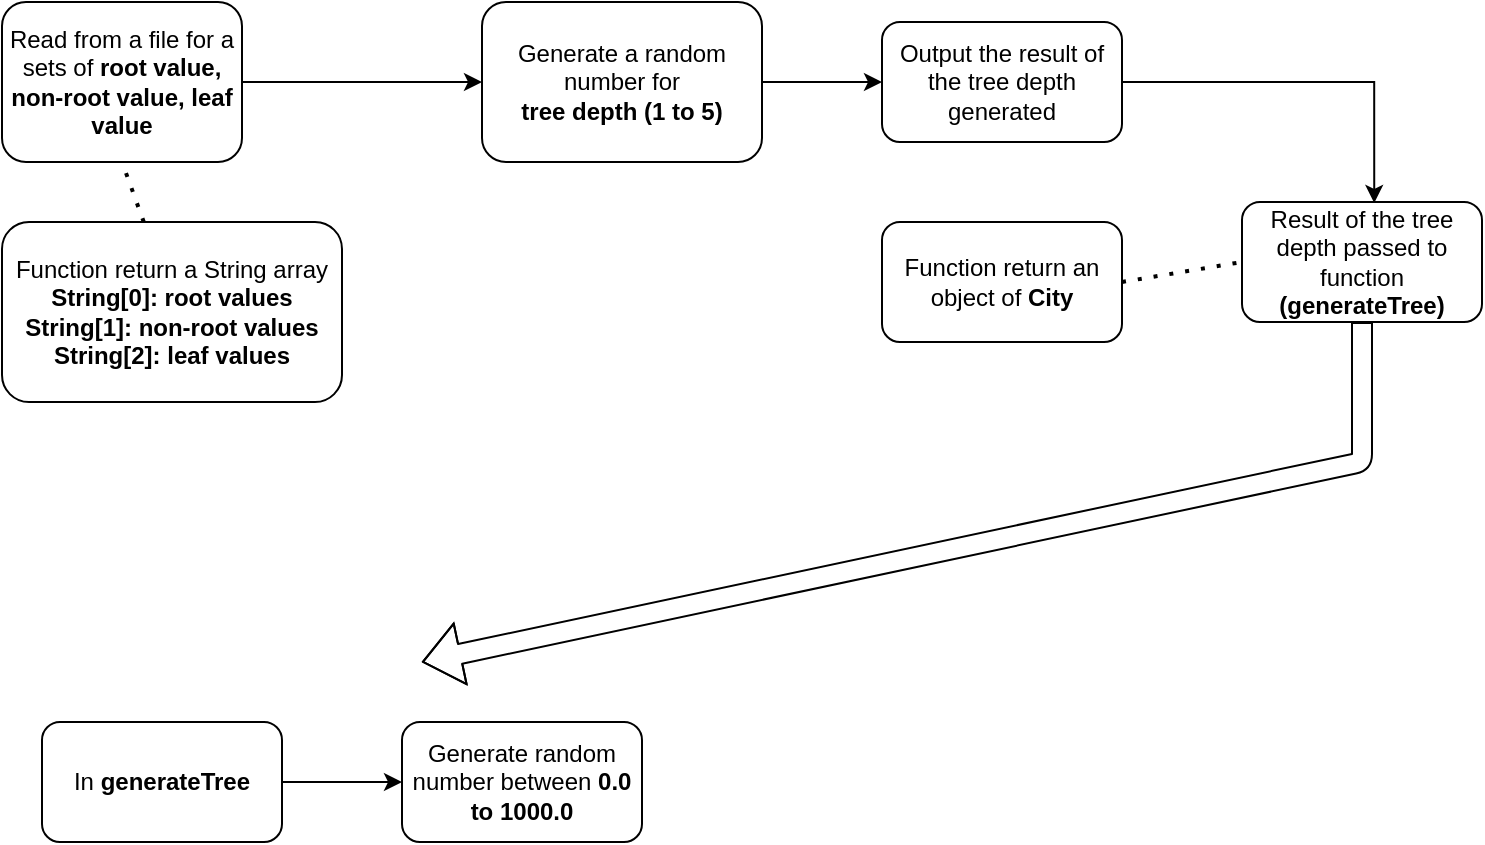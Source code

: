 <mxfile version="14.4.3" type="device"><diagram name="Page-1" id="b5b7bab2-c9e2-2cf4-8b2a-24fd1a2a6d21"><mxGraphModel dx="918" dy="597" grid="1" gridSize="10" guides="1" tooltips="1" connect="1" arrows="1" fold="1" page="1" pageScale="1" pageWidth="827" pageHeight="1169" background="#ffffff" math="0" shadow="0"><root><mxCell id="0"/><mxCell id="1" parent="0"/><mxCell id="hJt8icF7EgSXs84w16nF-67" style="edgeStyle=orthogonalEdgeStyle;rounded=0;orthogonalLoop=1;jettySize=auto;html=1;entryX=0;entryY=0.5;entryDx=0;entryDy=0;" edge="1" parent="1" source="hJt8icF7EgSXs84w16nF-56" target="hJt8icF7EgSXs84w16nF-66"><mxGeometry relative="1" as="geometry"/></mxCell><mxCell id="hJt8icF7EgSXs84w16nF-56" value="Generate a random number for &lt;br&gt;&lt;b&gt;tree depth (1 to 5)&lt;/b&gt;" style="rounded=1;whiteSpace=wrap;html=1;" vertex="1" parent="1"><mxGeometry x="280" y="80" width="140" height="80" as="geometry"/></mxCell><mxCell id="hJt8icF7EgSXs84w16nF-61" style="edgeStyle=orthogonalEdgeStyle;rounded=0;orthogonalLoop=1;jettySize=auto;html=1;" edge="1" parent="1" source="hJt8icF7EgSXs84w16nF-57" target="hJt8icF7EgSXs84w16nF-56"><mxGeometry relative="1" as="geometry"/></mxCell><mxCell id="hJt8icF7EgSXs84w16nF-57" value="Read from a file for a sets of &lt;b&gt;root value, non-root value, leaf value&lt;/b&gt;" style="rounded=1;whiteSpace=wrap;html=1;" vertex="1" parent="1"><mxGeometry x="40" y="80" width="120" height="80" as="geometry"/></mxCell><mxCell id="hJt8icF7EgSXs84w16nF-59" value="Function return a String array&lt;br&gt;&lt;b&gt;String[0]: root values&lt;br&gt;String[1]: non-root values&lt;br&gt;String[2]: leaf values&lt;/b&gt;" style="rounded=1;whiteSpace=wrap;html=1;" vertex="1" parent="1"><mxGeometry x="40" y="190" width="170" height="90" as="geometry"/></mxCell><mxCell id="hJt8icF7EgSXs84w16nF-60" value="" style="endArrow=none;dashed=1;html=1;dashPattern=1 3;strokeWidth=2;entryX=0.5;entryY=1;entryDx=0;entryDy=0;exitX=0.417;exitY=0;exitDx=0;exitDy=0;exitPerimeter=0;" edge="1" parent="1" source="hJt8icF7EgSXs84w16nF-59" target="hJt8icF7EgSXs84w16nF-57"><mxGeometry width="50" height="50" relative="1" as="geometry"><mxPoint x="390" y="190" as="sourcePoint"/><mxPoint x="440" y="140" as="targetPoint"/><Array as="points"/></mxGeometry></mxCell><mxCell id="hJt8icF7EgSXs84w16nF-69" style="edgeStyle=orthogonalEdgeStyle;rounded=0;orthogonalLoop=1;jettySize=auto;html=1;entryX=0.551;entryY=0.008;entryDx=0;entryDy=0;entryPerimeter=0;" edge="1" parent="1" source="hJt8icF7EgSXs84w16nF-66" target="hJt8icF7EgSXs84w16nF-68"><mxGeometry relative="1" as="geometry"/></mxCell><mxCell id="hJt8icF7EgSXs84w16nF-66" value="Output the result of the tree depth generated" style="rounded=1;whiteSpace=wrap;html=1;" vertex="1" parent="1"><mxGeometry x="480" y="90" width="120" height="60" as="geometry"/></mxCell><mxCell id="hJt8icF7EgSXs84w16nF-68" value="Result of the tree depth passed to function &lt;b&gt;(generateTree)&lt;/b&gt;" style="rounded=1;whiteSpace=wrap;html=1;" vertex="1" parent="1"><mxGeometry x="660" y="180" width="120" height="60" as="geometry"/></mxCell><mxCell id="hJt8icF7EgSXs84w16nF-76" style="edgeStyle=orthogonalEdgeStyle;rounded=0;orthogonalLoop=1;jettySize=auto;html=1;" edge="1" parent="1" source="hJt8icF7EgSXs84w16nF-70" target="hJt8icF7EgSXs84w16nF-75"><mxGeometry relative="1" as="geometry"/></mxCell><mxCell id="hJt8icF7EgSXs84w16nF-70" value="In &lt;b&gt;generateTree&lt;/b&gt;" style="rounded=1;whiteSpace=wrap;html=1;" vertex="1" parent="1"><mxGeometry x="60" y="440" width="120" height="60" as="geometry"/></mxCell><mxCell id="hJt8icF7EgSXs84w16nF-71" value="Function return an object of &lt;b&gt;City&lt;/b&gt;" style="rounded=1;whiteSpace=wrap;html=1;" vertex="1" parent="1"><mxGeometry x="480" y="190" width="120" height="60" as="geometry"/></mxCell><mxCell id="hJt8icF7EgSXs84w16nF-72" value="" style="endArrow=none;dashed=1;html=1;dashPattern=1 3;strokeWidth=2;exitX=1;exitY=0.5;exitDx=0;exitDy=0;" edge="1" parent="1" source="hJt8icF7EgSXs84w16nF-71"><mxGeometry width="50" height="50" relative="1" as="geometry"><mxPoint x="620" y="260" as="sourcePoint"/><mxPoint x="660" y="210" as="targetPoint"/></mxGeometry></mxCell><mxCell id="hJt8icF7EgSXs84w16nF-74" value="" style="shape=flexArrow;endArrow=classic;html=1;" edge="1" parent="1" source="hJt8icF7EgSXs84w16nF-68"><mxGeometry width="50" height="50" relative="1" as="geometry"><mxPoint x="700" y="330" as="sourcePoint"/><mxPoint x="250" y="410" as="targetPoint"/><Array as="points"><mxPoint x="720" y="310"/></Array></mxGeometry></mxCell><mxCell id="hJt8icF7EgSXs84w16nF-75" value="Generate random number between &lt;b&gt;0.0 to 1000.0&lt;/b&gt;" style="rounded=1;whiteSpace=wrap;html=1;" vertex="1" parent="1"><mxGeometry x="240" y="440" width="120" height="60" as="geometry"/></mxCell></root></mxGraphModel></diagram></mxfile>